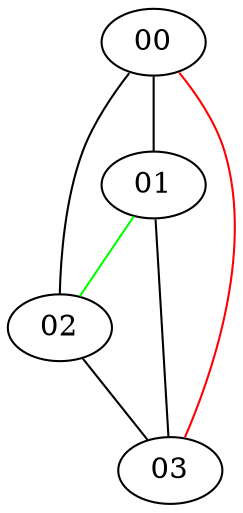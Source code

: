 graph G {
  00 [label="00", width=0, height=0; pos="100, 0!"];
  01 [label="01", width=0, height=0; pos="0, 173!"];
  02 [label="02", width=0, height=0; pos="-100, 0!"];
  03 [label="03", width=0, height=0; pos="-300, 0!"];
  00--01 [color="black", penwidth=1];
  00--02 [color="black", penwidth=1];
  01--02 [color="green", penwidth=1];
  01--03 [color="black", penwidth=1];
  02--03 [color="black", penwidth=1];
  00--03 [color="red", penwidth=1];
}
